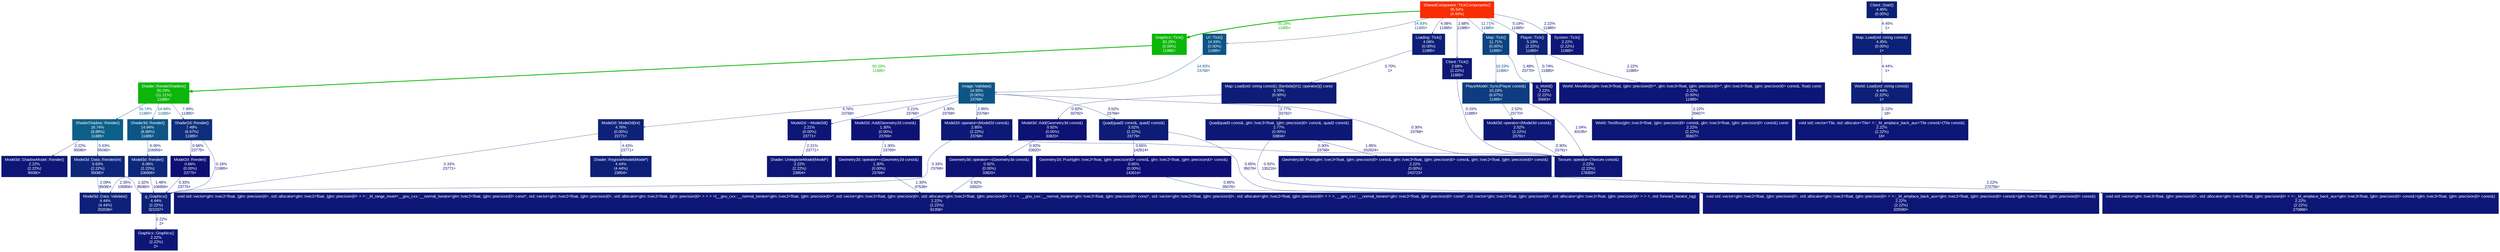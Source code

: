digraph {
	graph [fontname=Arial, nodesep=0.125, ranksep=0.25];
	node [fontcolor=white, fontname=Arial, height=0, shape=box, style=filled, width=0];
	edge [fontname=Arial];
	1 [color="#f82d01", fontcolor="#ffffff", fontsize="10.00", label="SharedComponent::TickComponents()\n95.54%\n(4.44%)"];
	1 -> 3 [arrowsize="0.71", color="#0cb60a", fontcolor="#0cb60a", fontsize="10.00", label="50.29%\n11885×", labeldistance="2.01", penwidth="2.01"];
	1 -> 6 [arrowsize="0.39", color="#0c5586", fontcolor="#0c5586", fontsize="10.00", label="14.93%\n11885×", labeldistance="0.60", penwidth="0.60"];
	1 -> 8 [arrowsize="0.35", color="#0d4382", fontcolor="#0d4382", fontsize="10.00", label="11.71%\n11885×", labeldistance="0.50", penwidth="0.50"];
	1 -> 12 [arrowsize="0.35", color="#0d2379", fontcolor="#0d2379", fontsize="10.00", label="5.19%\n11885×", labeldistance="0.50", penwidth="0.50"];
	1 -> 20 [arrowsize="0.35", color="#0d1e78", fontcolor="#0d1e78", fontsize="10.00", label="4.08%\n11885×", labeldistance="0.50", penwidth="0.50"];
	1 -> 25 [arrowsize="0.35", color="#0d1876", fontcolor="#0d1876", fontsize="10.00", label="2.68%\n11885×", labeldistance="0.50", penwidth="0.50"];
	1 -> 35 [arrowsize="0.35", color="#0d1676", fontcolor="#0d1676", fontsize="10.00", label="2.22%\n11885×", labeldistance="0.50", penwidth="0.50"];
	2 [color="#0cb60a", fontcolor="#ffffff", fontsize="10.00", label="Shader::RenderShaders()\n50.29%\n(11.11%)\n11885×"];
	2 -> 4 [arrowsize="0.41", color="#0c5f88", fontcolor="#0c5f88", fontsize="10.00", label="16.74%\n11885×", labeldistance="0.67", penwidth="0.67"];
	2 -> 7 [arrowsize="0.39", color="#0c5586", fontcolor="#0c5586", fontsize="10.00", label="14.94%\n11885×", labeldistance="0.60", penwidth="0.60"];
	2 -> 10 [arrowsize="0.35", color="#0d2e7c", fontcolor="#0d2e7c", fontsize="10.00", label="7.49%\n11885×", labeldistance="0.50", penwidth="0.50"];
	3 [color="#0cb60a", fontcolor="#ffffff", fontsize="10.00", label="Graphics::Tick()\n50.29%\n(0.00%)\n11885×"];
	3 -> 2 [arrowsize="0.71", color="#0cb60a", fontcolor="#0cb60a", fontsize="10.00", label="50.29%\n11885×", labeldistance="2.01", penwidth="2.01"];
	4 [color="#0c5f88", fontcolor="#ffffff", fontsize="10.00", label="ShaderShadow::Render()\n16.74%\n(8.89%)\n11885×"];
	4 -> 13 [arrowsize="0.35", color="#0d257a", fontcolor="#0d257a", fontsize="10.00", label="5.63%\n95080×", labeldistance="0.50", penwidth="0.50"];
	4 -> 27 [arrowsize="0.35", color="#0d1676", fontcolor="#0d1676", fontsize="10.00", label="2.22%\n95080×", labeldistance="0.50", penwidth="0.50"];
	5 [color="#0c5586", fontcolor="#ffffff", fontsize="10.00", label="Image::Validate()\n14.93%\n(0.00%)\n23768×"];
	5 -> 14 [arrowsize="0.35", color="#0d2179", fontcolor="#0d2179", fontsize="10.00", label="4.76%\n23768×", labeldistance="0.50", penwidth="0.50"];
	5 -> 22 [arrowsize="0.35", color="#0d1c77", fontcolor="#0d1c77", fontsize="10.00", label="3.52%\n23768×", labeldistance="0.50", penwidth="0.50"];
	5 -> 24 [arrowsize="0.35", color="#0d1976", fontcolor="#0d1976", fontsize="10.00", label="2.85%\n23768×", labeldistance="0.50", penwidth="0.50"];
	5 -> 38 [arrowsize="0.35", color="#0d0e73", fontcolor="#0d0e73", fontsize="10.00", label="0.30%\n23768×", labeldistance="0.50", penwidth="0.50"];
	5 -> 40 [arrowsize="0.35", color="#0d1676", fontcolor="#0d1676", fontsize="10.00", label="2.21%\n23768×", labeldistance="0.50", penwidth="0.50"];
	5 -> 42 [arrowsize="0.35", color="#0d1274", fontcolor="#0d1274", fontsize="10.00", label="1.30%\n23768×", labeldistance="0.50", penwidth="0.50"];
	6 [color="#0c5586", fontcolor="#ffffff", fontsize="10.00", label="UI::Tick()\n14.93%\n(0.00%)\n11885×"];
	6 -> 5 [arrowsize="0.39", color="#0c5586", fontcolor="#0c5586", fontsize="10.00", label="14.93%\n23768×", labeldistance="0.60", penwidth="0.60"];
	7 [color="#0c5586", fontcolor="#ffffff", fontsize="10.00", label="Shader3d::Render()\n14.94%\n(8.89%)\n11885×"];
	7 -> 11 [arrowsize="0.35", color="#0d277b", fontcolor="#0d277b", fontsize="10.00", label="6.06%\n106956×", labeldistance="0.50", penwidth="0.50"];
	8 [color="#0d4382", fontcolor="#ffffff", fontsize="10.00", label="Map::Tick()\n11.71%\n(0.00%)\n11885×"];
	8 -> 9 [arrowsize="0.35", color="#0d3c80", fontcolor="#0d3c80", fontsize="10.00", label="10.23%\n11885×", labeldistance="0.50", penwidth="0.50"];
	8 -> 32 [arrowsize="0.35", color="#0d1375", fontcolor="#0d1375", fontsize="10.00", label="1.48%\n23770×", labeldistance="0.50", penwidth="0.50"];
	9 [color="#0d3c80", fontcolor="#ffffff", fontsize="10.00", label="PlayerModel::Sync(Player const&)\n10.23%\n(6.67%)\n11885×"];
	9 -> 26 [arrowsize="0.35", color="#0d1776", fontcolor="#0d1776", fontsize="10.00", label="2.52%\n23770×", labeldistance="0.50", penwidth="0.50"];
	9 -> 38 [arrowsize="0.35", color="#0d1174", fontcolor="#0d1174", fontsize="10.00", label="1.04%\n83195×", labeldistance="0.50", penwidth="0.50"];
	10 [color="#0d2e7c", fontcolor="#ffffff", fontsize="10.00", label="Shader2d::Render()\n7.49%\n(6.67%)\n11885×"];
	10 -> 28 [arrowsize="0.35", color="#0d0d73", fontcolor="#0d0d73", fontsize="10.00", label="0.16%\n11885×", labeldistance="0.50", penwidth="0.50"];
	10 -> 47 [arrowsize="0.35", color="#0d0f74", fontcolor="#0d0f74", fontsize="10.00", label="0.66%\n23775×", labeldistance="0.50", penwidth="0.50"];
	11 [color="#0d277b", fontcolor="#ffffff", fontsize="10.00", label="Model3d::Render()\n6.06%\n(2.22%)\n106956×"];
	11 -> 17 [arrowsize="0.35", color="#0d1776", fontcolor="#0d1776", fontsize="10.00", label="2.35%\n106956×", labeldistance="0.50", penwidth="0.50"];
	11 -> 28 [arrowsize="0.35", color="#0d1375", fontcolor="#0d1375", fontsize="10.00", label="1.48%\n106956×", labeldistance="0.50", penwidth="0.50"];
	12 [color="#0d2379", fontcolor="#ffffff", fontsize="10.00", label="Player::Tick()\n5.19%\n(2.22%)\n11885×"];
	12 -> 32 [arrowsize="0.35", color="#0d1074", fontcolor="#0d1074", fontsize="10.00", label="0.74%\n11885×", labeldistance="0.50", penwidth="0.50"];
	12 -> 36 [arrowsize="0.35", color="#0d1676", fontcolor="#0d1676", fontsize="10.00", label="2.22%\n11885×", labeldistance="0.50", penwidth="0.50"];
	13 [color="#0d257a", fontcolor="#ffffff", fontsize="10.00", label="Model3d::Data::Render(int)\n5.63%\n(2.22%)\n95080×"];
	13 -> 17 [arrowsize="0.35", color="#0d1675", fontcolor="#0d1675", fontsize="10.00", label="2.09%\n95080×", labeldistance="0.50", penwidth="0.50"];
	13 -> 28 [arrowsize="0.35", color="#0d1274", fontcolor="#0d1274", fontsize="10.00", label="1.32%\n95080×", labeldistance="0.50", penwidth="0.50"];
	14 [color="#0d2179", fontcolor="#ffffff", fontsize="10.00", label="Model2d::Model2d(int)\n4.76%\n(0.00%)\n23771×"];
	14 -> 18 [arrowsize="0.35", color="#0d2078", fontcolor="#0d2078", fontsize="10.00", label="4.43%\n23771×", labeldistance="0.50", penwidth="0.50"];
	14 -> 28 [arrowsize="0.35", color="#0d0e73", fontcolor="#0d0e73", fontsize="10.00", label="0.33%\n23771×", labeldistance="0.50", penwidth="0.50"];
	15 [color="#0d2078", fontcolor="#ffffff", fontsize="10.00", label="Client::Start()\n4.45%\n(0.00%)"];
	15 -> 16 [arrowsize="0.35", color="#0d2078", fontcolor="#0d2078", fontsize="10.00", label="4.45%\n1×", labeldistance="0.50", penwidth="0.50"];
	16 [color="#0d2078", fontcolor="#ffffff", fontsize="10.00", label="Map::Load(std::string const&)\n4.45%\n(0.00%)\n1×"];
	16 -> 19 [arrowsize="0.35", color="#0d2078", fontcolor="#0d2078", fontsize="10.00", label="4.44%\n1×", labeldistance="0.50", penwidth="0.50"];
	17 [color="#0d2078", fontcolor="#ffffff", fontsize="10.00", label="Model3d::Data::Validate()\n4.44%\n(4.44%)\n202036×"];
	18 [color="#0d2078", fontcolor="#ffffff", fontsize="10.00", label="Shader::RegisterModel(Model*)\n4.44%\n(4.44%)\n23854×"];
	19 [color="#0d2078", fontcolor="#ffffff", fontsize="10.00", label="World::Load(std::string const&)\n4.44%\n(2.22%)\n1×"];
	19 -> 37 [arrowsize="0.35", color="#0d1676", fontcolor="#0d1676", fontsize="10.00", label="2.22%\n18×", labeldistance="0.50", penwidth="0.50"];
	20 [color="#0d1e78", fontcolor="#ffffff", fontsize="10.00", label="Loading::Tick()\n4.08%\n(0.00%)\n11885×"];
	20 -> 21 [arrowsize="0.35", color="#0d1d77", fontcolor="#0d1d77", fontsize="10.00", label="3.70%\n1×", labeldistance="0.50", penwidth="0.50"];
	21 [color="#0d1d77", fontcolor="#ffffff", fontsize="10.00", label="Map::Load(std::string const&)::{lambda()#1}::operator()() const\n3.70%\n(0.00%)\n1×"];
	21 -> 23 [arrowsize="0.35", color="#0d1876", fontcolor="#0d1876", fontsize="10.00", label="2.77%\n33792×", labeldistance="0.50", penwidth="0.50"];
	21 -> 45 [arrowsize="0.35", color="#0d1174", fontcolor="#0d1174", fontsize="10.00", label="0.92%\n33792×", labeldistance="0.50", penwidth="0.50"];
	22 [color="#0d1c77", fontcolor="#ffffff", fontsize="10.00", label="Quad(quad2 const&, quad2 const&)\n3.52%\n(2.22%)\n23779×"];
	22 -> 29 [arrowsize="0.35", color="#0d0f74", fontcolor="#0d0f74", fontsize="10.00", label="0.65%\n95076×", labeldistance="0.50", penwidth="0.50"];
	22 -> 46 [arrowsize="0.35", color="#0d0f74", fontcolor="#0d0f74", fontsize="10.00", label="0.65%\n142614×", labeldistance="0.50", penwidth="0.50"];
	23 [color="#0d1876", fontcolor="#ffffff", fontsize="10.00", label="Quad(quad3 const&, glm::tvec3<float, (glm::precision)0> const&, quad2 const&)\n2.77%\n(0.00%)\n33804×"];
	23 -> 29 [arrowsize="0.35", color="#0d1174", fontcolor="#0d1174", fontsize="10.00", label="0.92%\n135216×", labeldistance="0.50", penwidth="0.50"];
	23 -> 39 [arrowsize="0.35", color="#0d1475", fontcolor="#0d1475", fontsize="10.00", label="1.85%\n202824×", labeldistance="0.50", penwidth="0.50"];
	24 [color="#0d1976", fontcolor="#ffffff", fontsize="10.00", label="Model2d::operator=(Model2d const&)\n2.85%\n(2.22%)\n23768×"];
	24 -> 28 [arrowsize="0.35", color="#0d0e73", fontcolor="#0d0e73", fontsize="10.00", label="0.33%\n23768×", labeldistance="0.50", penwidth="0.50"];
	24 -> 38 [arrowsize="0.35", color="#0d0e73", fontcolor="#0d0e73", fontsize="10.00", label="0.30%\n23768×", labeldistance="0.50", penwidth="0.50"];
	25 [color="#0d1876", fontcolor="#ffffff", fontsize="10.00", label="Client::Tick()\n2.68%\n(2.22%)\n11885×"];
	25 -> 38 [arrowsize="0.35", color="#0d0d73", fontcolor="#0d0d73", fontsize="10.00", label="0.15%\n11885×", labeldistance="0.50", penwidth="0.50"];
	26 [color="#0d1776", fontcolor="#ffffff", fontsize="10.00", label="Model3d::operator=(Model3d const&)\n2.52%\n(2.22%)\n23791×"];
	26 -> 38 [arrowsize="0.35", color="#0d0e73", fontcolor="#0d0e73", fontsize="10.00", label="0.30%\n23791×", labeldistance="0.50", penwidth="0.50"];
	27 [color="#0d1676", fontcolor="#ffffff", fontsize="10.00", label="Model3d::ShadowModel::Render()\n2.22%\n(2.22%)\n95080×"];
	28 [color="#0d2078", fontcolor="#ffffff", fontsize="10.00", label="g_Graphics()\n4.44%\n(2.22%)\n321037×"];
	28 -> 43 [arrowsize="0.35", color="#0d1676", fontcolor="#0d1676", fontsize="10.00", label="2.22%\n2×", labeldistance="0.50", penwidth="0.50"];
	29 [color="#0d1676", fontcolor="#ffffff", fontsize="10.00", label="void std::vector<glm::tvec2<float, (glm::precision)0>, std::allocator<glm::tvec2<float, (glm::precision)0> > >::_M_emplace_back_aux<glm::tvec2<float, (glm::precision)0> const&>(glm::tvec2<float, (glm::precision)0> const&)\n2.22%\n(2.22%)\n325590×"];
	30 [color="#0d1676", fontcolor="#ffffff", fontsize="10.00", label="void std::vector<glm::tvec3<float, (glm::precision)0>, std::allocator<glm::tvec3<float, (glm::precision)0> > >::_M_emplace_back_aux<glm::tvec3<float, (glm::precision)0> const&>(glm::tvec3<float, (glm::precision)0> const&)\n2.22%\n(2.22%)\n270886×"];
	31 [color="#0d1676", fontcolor="#ffffff", fontsize="10.00", label="void std::vector<glm::tvec2<float, (glm::precision)0>, std::allocator<glm::tvec2<float, (glm::precision)0> > >::_M_range_insert<__gnu_cxx::__normal_iterator<glm::tvec2<float, (glm::precision)0> const*, std::vector<glm::tvec2<float, (glm::precision)0>, std::allocator<glm::tvec2<float, (glm::precision)0> > > > >(__gnu_cxx::__normal_iterator<glm::tvec2<float, (glm::precision)0>*, std::vector<glm::tvec2<float, (glm::precision)0>, std::allocator<glm::tvec2<float, (glm::precision)0> > > >, __gnu_cxx::__normal_iterator<glm::tvec2<float, (glm::precision)0> const*, std::vector<glm::tvec2<float, (glm::precision)0>, std::allocator<glm::tvec2<float, (glm::precision)0> > > >, __gnu_cxx::__normal_iterator<glm::tvec2<float, (glm::precision)0> const*, std::vector<glm::tvec2<float, (glm::precision)0>, std::allocator<glm::tvec2<float, (glm::precision)0> > > >, std::forward_iterator_tag)\n2.22%\n(2.22%)\n81358×"];
	32 [color="#0d1676", fontcolor="#ffffff", fontsize="10.00", label="g_World()\n2.22%\n(2.22%)\n35663×"];
	33 [color="#0d1676", fontcolor="#ffffff", fontsize="10.00", label="World::TestBox(glm::tvec3<float, (glm::precision)0> const&, glm::tvec3<float, (glm::precision)0> const&) const\n2.22%\n(2.22%)\n35607×"];
	34 [color="#0d1676", fontcolor="#ffffff", fontsize="10.00", label="Shader::UnregisterModel(Model*)\n2.22%\n(2.22%)\n23854×"];
	35 [color="#0d1676", fontcolor="#ffffff", fontsize="10.00", label="System::Tick()\n2.22%\n(2.22%)\n11885×"];
	36 [color="#0d1676", fontcolor="#ffffff", fontsize="10.00", label="World::MoveBox(glm::tvec3<float, (glm::precision)0>*, glm::tvec3<float, (glm::precision)0>*, glm::tvec3<float, (glm::precision)0> const&, float) const\n2.22%\n(0.00%)\n11885×"];
	36 -> 33 [arrowsize="0.35", color="#0d1676", fontcolor="#0d1676", fontsize="10.00", label="2.22%\n35607×", labeldistance="0.50", penwidth="0.50"];
	37 [color="#0d1676", fontcolor="#ffffff", fontsize="10.00", label="void std::vector<Tile, std::allocator<Tile> >::_M_emplace_back_aux<Tile const&>(Tile const&)\n2.22%\n(2.22%)\n18×"];
	38 [color="#0d1676", fontcolor="#ffffff", fontsize="10.00", label="Texture::operator=(Texture const&)\n2.22%\n(2.22%)\n178355×"];
	39 [color="#0d1676", fontcolor="#ffffff", fontsize="10.00", label="Geometry3d::Push(glm::tvec3<float, (glm::precision)0> const&, glm::tvec3<float, (glm::precision)0> const&, glm::tvec2<float, (glm::precision)0> const&)\n2.22%\n(0.00%)\n243723×"];
	39 -> 30 [arrowsize="0.35", color="#0d1676", fontcolor="#0d1676", fontsize="10.00", label="2.22%\n270756×", labeldistance="0.50", penwidth="0.50"];
	40 [color="#0d1676", fontcolor="#ffffff", fontsize="10.00", label="Model2d::~Model2d()\n2.21%\n(0.00%)\n23771×"];
	40 -> 34 [arrowsize="0.35", color="#0d1676", fontcolor="#0d1676", fontsize="10.00", label="2.21%\n23771×", labeldistance="0.50", penwidth="0.50"];
	41 [color="#0d1274", fontcolor="#ffffff", fontsize="10.00", label="Geometry2d::operator+=(Geometry2d const&)\n1.30%\n(0.00%)\n23769×"];
	41 -> 31 [arrowsize="0.35", color="#0d1274", fontcolor="#0d1274", fontsize="10.00", label="1.30%\n47538×", labeldistance="0.50", penwidth="0.50"];
	42 [color="#0d1274", fontcolor="#ffffff", fontsize="10.00", label="Model2d::Add(Geometry2d const&)\n1.30%\n(0.00%)\n23769×"];
	42 -> 41 [arrowsize="0.35", color="#0d1274", fontcolor="#0d1274", fontsize="10.00", label="1.30%\n23769×", labeldistance="0.50", penwidth="0.50"];
	43 [color="#0d1676", fontcolor="#ffffff", fontsize="10.00", label="Graphics::Graphics()\n2.22%\n(2.22%)\n2×"];
	44 [color="#0d1174", fontcolor="#ffffff", fontsize="10.00", label="Geometry3d::operator+=(Geometry3d const&)\n0.92%\n(0.00%)\n33820×"];
	44 -> 31 [arrowsize="0.35", color="#0d1174", fontcolor="#0d1174", fontsize="10.00", label="0.92%\n33820×", labeldistance="0.50", penwidth="0.50"];
	45 [color="#0d1174", fontcolor="#ffffff", fontsize="10.00", label="Model3d::Add(Geometry3d const&)\n0.92%\n(0.00%)\n33820×"];
	45 -> 44 [arrowsize="0.35", color="#0d1174", fontcolor="#0d1174", fontsize="10.00", label="0.92%\n33820×", labeldistance="0.50", penwidth="0.50"];
	46 [color="#0d0f74", fontcolor="#ffffff", fontsize="10.00", label="Geometry2d::Push(glm::tvec2<float, (glm::precision)0> const&, glm::tvec2<float, (glm::precision)0> const&)\n0.65%\n(0.00%)\n142614×"];
	46 -> 29 [arrowsize="0.35", color="#0d0f74", fontcolor="#0d0f74", fontsize="10.00", label="0.65%\n95076×", labeldistance="0.50", penwidth="0.50"];
	47 [color="#0d0f74", fontcolor="#ffffff", fontsize="10.00", label="Model2d::Render()\n0.66%\n(0.00%)\n23775×"];
	47 -> 28 [arrowsize="0.35", color="#0d0e73", fontcolor="#0d0e73", fontsize="10.00", label="0.33%\n23775×", labeldistance="0.50", penwidth="0.50"];
}
